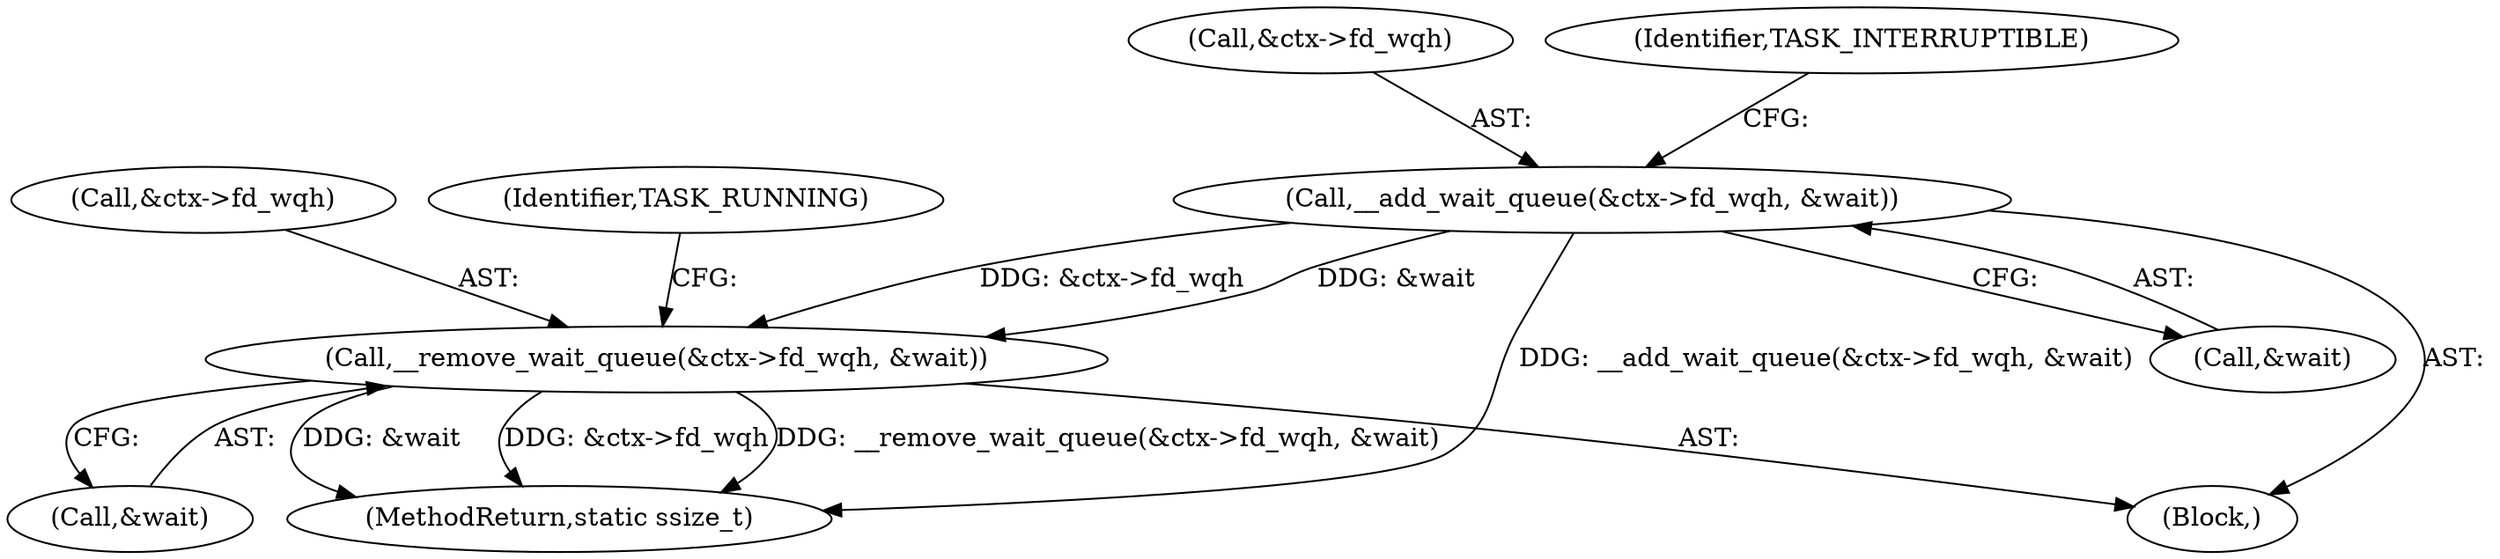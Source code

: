 digraph "0_linux_384632e67e0829deb8015ee6ad916b180049d252@API" {
"1000320" [label="(Call,__remove_wait_queue(&ctx->fd_wqh, &wait))"];
"1000128" [label="(Call,__add_wait_queue(&ctx->fd_wqh, &wait))"];
"1000320" [label="(Call,__remove_wait_queue(&ctx->fd_wqh, &wait))"];
"1000129" [label="(Call,&ctx->fd_wqh)"];
"1000325" [label="(Call,&wait)"];
"1000133" [label="(Call,&wait)"];
"1000408" [label="(MethodReturn,static ssize_t)"];
"1000109" [label="(Block,)"];
"1000321" [label="(Call,&ctx->fd_wqh)"];
"1000128" [label="(Call,__add_wait_queue(&ctx->fd_wqh, &wait))"];
"1000328" [label="(Identifier,TASK_RUNNING)"];
"1000138" [label="(Identifier,TASK_INTERRUPTIBLE)"];
"1000320" -> "1000109"  [label="AST: "];
"1000320" -> "1000325"  [label="CFG: "];
"1000321" -> "1000320"  [label="AST: "];
"1000325" -> "1000320"  [label="AST: "];
"1000328" -> "1000320"  [label="CFG: "];
"1000320" -> "1000408"  [label="DDG: &wait"];
"1000320" -> "1000408"  [label="DDG: &ctx->fd_wqh"];
"1000320" -> "1000408"  [label="DDG: __remove_wait_queue(&ctx->fd_wqh, &wait)"];
"1000128" -> "1000320"  [label="DDG: &ctx->fd_wqh"];
"1000128" -> "1000320"  [label="DDG: &wait"];
"1000128" -> "1000109"  [label="AST: "];
"1000128" -> "1000133"  [label="CFG: "];
"1000129" -> "1000128"  [label="AST: "];
"1000133" -> "1000128"  [label="AST: "];
"1000138" -> "1000128"  [label="CFG: "];
"1000128" -> "1000408"  [label="DDG: __add_wait_queue(&ctx->fd_wqh, &wait)"];
}
